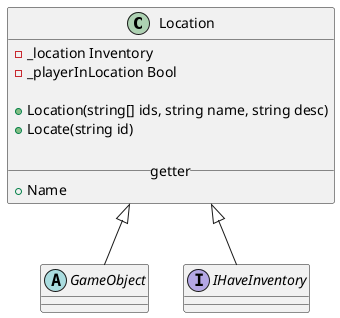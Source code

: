 @startuml
'https://plantuml.com/class-diagram

Location <|-- GameObject
Location <|-- IHaveInventory

interface IHaveInventory

abstract GameObject

class Location {
    - _location Inventory    
    - _playerInLocation Bool
    
    + Location(string[] ids, string name, string desc)
    + Locate(string id)
    
    __ getter __
    + Name 
}


@enduml